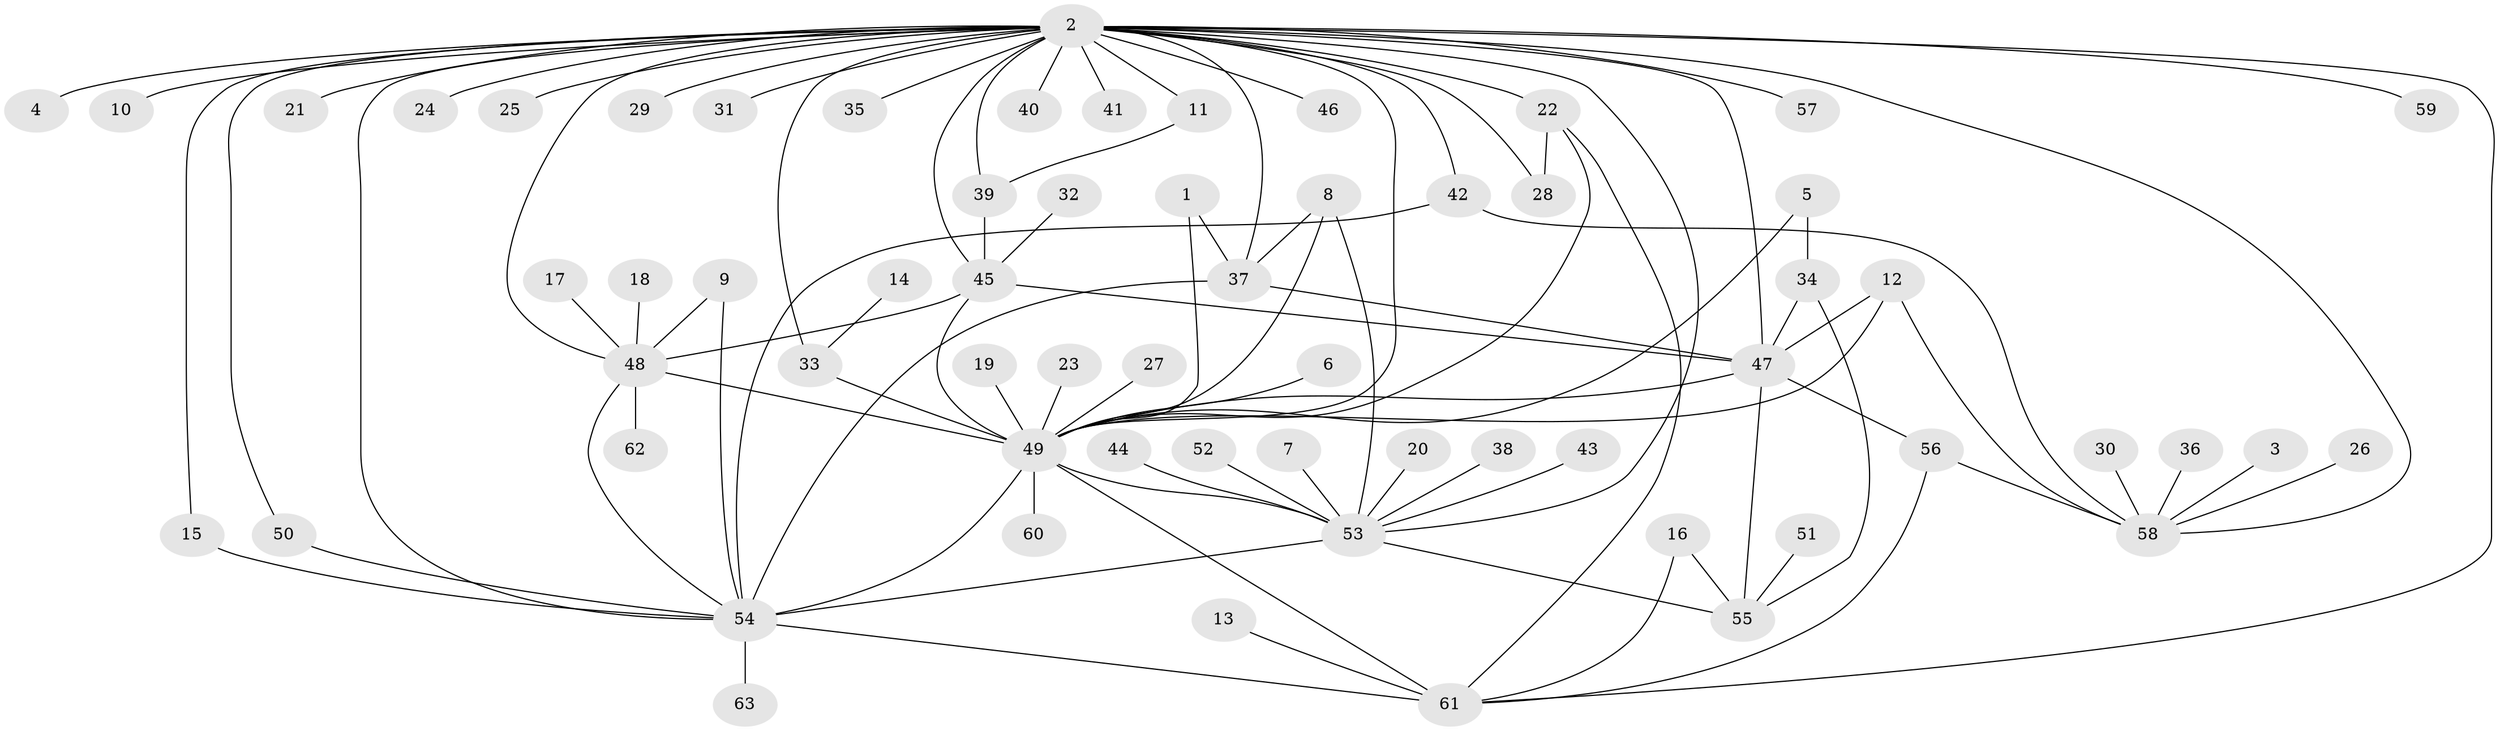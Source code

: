 // original degree distribution, {23: 0.007936507936507936, 19: 0.007936507936507936, 20: 0.007936507936507936, 14: 0.007936507936507936, 11: 0.015873015873015872, 10: 0.023809523809523808, 3: 0.0873015873015873, 1: 0.47619047619047616, 2: 0.24603174603174602, 9: 0.007936507936507936, 5: 0.023809523809523808, 4: 0.06349206349206349, 7: 0.007936507936507936, 6: 0.015873015873015872}
// Generated by graph-tools (version 1.1) at 2025/25/03/09/25 03:25:58]
// undirected, 63 vertices, 97 edges
graph export_dot {
graph [start="1"]
  node [color=gray90,style=filled];
  1;
  2;
  3;
  4;
  5;
  6;
  7;
  8;
  9;
  10;
  11;
  12;
  13;
  14;
  15;
  16;
  17;
  18;
  19;
  20;
  21;
  22;
  23;
  24;
  25;
  26;
  27;
  28;
  29;
  30;
  31;
  32;
  33;
  34;
  35;
  36;
  37;
  38;
  39;
  40;
  41;
  42;
  43;
  44;
  45;
  46;
  47;
  48;
  49;
  50;
  51;
  52;
  53;
  54;
  55;
  56;
  57;
  58;
  59;
  60;
  61;
  62;
  63;
  1 -- 37 [weight=1.0];
  1 -- 49 [weight=1.0];
  2 -- 4 [weight=1.0];
  2 -- 10 [weight=1.0];
  2 -- 11 [weight=1.0];
  2 -- 15 [weight=1.0];
  2 -- 21 [weight=1.0];
  2 -- 22 [weight=2.0];
  2 -- 24 [weight=1.0];
  2 -- 25 [weight=1.0];
  2 -- 28 [weight=1.0];
  2 -- 29 [weight=1.0];
  2 -- 31 [weight=1.0];
  2 -- 33 [weight=1.0];
  2 -- 35 [weight=1.0];
  2 -- 37 [weight=1.0];
  2 -- 39 [weight=1.0];
  2 -- 40 [weight=1.0];
  2 -- 41 [weight=1.0];
  2 -- 42 [weight=2.0];
  2 -- 45 [weight=1.0];
  2 -- 46 [weight=1.0];
  2 -- 47 [weight=1.0];
  2 -- 48 [weight=1.0];
  2 -- 49 [weight=2.0];
  2 -- 50 [weight=1.0];
  2 -- 53 [weight=1.0];
  2 -- 54 [weight=2.0];
  2 -- 57 [weight=1.0];
  2 -- 58 [weight=1.0];
  2 -- 59 [weight=1.0];
  2 -- 61 [weight=1.0];
  3 -- 58 [weight=1.0];
  5 -- 34 [weight=1.0];
  5 -- 49 [weight=1.0];
  6 -- 49 [weight=1.0];
  7 -- 53 [weight=1.0];
  8 -- 37 [weight=1.0];
  8 -- 49 [weight=1.0];
  8 -- 53 [weight=1.0];
  9 -- 48 [weight=1.0];
  9 -- 54 [weight=1.0];
  11 -- 39 [weight=1.0];
  12 -- 47 [weight=1.0];
  12 -- 49 [weight=1.0];
  12 -- 58 [weight=1.0];
  13 -- 61 [weight=1.0];
  14 -- 33 [weight=1.0];
  15 -- 54 [weight=1.0];
  16 -- 55 [weight=1.0];
  16 -- 61 [weight=1.0];
  17 -- 48 [weight=1.0];
  18 -- 48 [weight=1.0];
  19 -- 49 [weight=1.0];
  20 -- 53 [weight=1.0];
  22 -- 28 [weight=1.0];
  22 -- 49 [weight=1.0];
  22 -- 61 [weight=1.0];
  23 -- 49 [weight=1.0];
  26 -- 58 [weight=1.0];
  27 -- 49 [weight=1.0];
  30 -- 58 [weight=1.0];
  32 -- 45 [weight=1.0];
  33 -- 49 [weight=2.0];
  34 -- 47 [weight=1.0];
  34 -- 55 [weight=1.0];
  36 -- 58 [weight=1.0];
  37 -- 47 [weight=2.0];
  37 -- 54 [weight=1.0];
  38 -- 53 [weight=1.0];
  39 -- 45 [weight=1.0];
  42 -- 54 [weight=1.0];
  42 -- 58 [weight=1.0];
  43 -- 53 [weight=1.0];
  44 -- 53 [weight=1.0];
  45 -- 47 [weight=1.0];
  45 -- 48 [weight=1.0];
  45 -- 49 [weight=1.0];
  47 -- 49 [weight=2.0];
  47 -- 55 [weight=2.0];
  47 -- 56 [weight=1.0];
  48 -- 49 [weight=1.0];
  48 -- 54 [weight=1.0];
  48 -- 62 [weight=1.0];
  49 -- 53 [weight=1.0];
  49 -- 54 [weight=2.0];
  49 -- 60 [weight=1.0];
  49 -- 61 [weight=2.0];
  50 -- 54 [weight=1.0];
  51 -- 55 [weight=1.0];
  52 -- 53 [weight=1.0];
  53 -- 54 [weight=2.0];
  53 -- 55 [weight=1.0];
  54 -- 61 [weight=1.0];
  54 -- 63 [weight=1.0];
  56 -- 58 [weight=1.0];
  56 -- 61 [weight=1.0];
}
